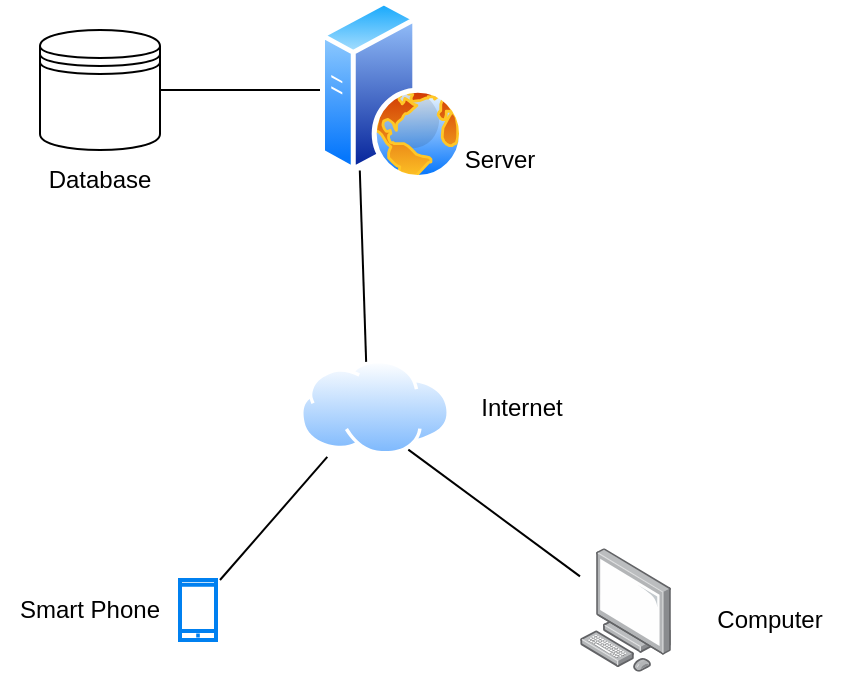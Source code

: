 <mxfile version="12.8.4" type="github"><diagram id="ej0An4MQnEL6dvRltqyT" name="Page-1"><mxGraphModel dx="868" dy="460" grid="1" gridSize="10" guides="1" tooltips="1" connect="1" arrows="1" fold="1" page="1" pageScale="1" pageWidth="850" pageHeight="1100" math="0" shadow="0"><root><mxCell id="0"/><mxCell id="1" parent="0"/><mxCell id="_NvaFccShDnbBpYWgkFv-1" value="" style="aspect=fixed;perimeter=ellipsePerimeter;html=1;align=center;shadow=0;dashed=0;spacingTop=3;image;image=img/lib/active_directory/web_server.svg;" vertex="1" parent="1"><mxGeometry x="380" y="380" width="72" height="90" as="geometry"/></mxCell><mxCell id="_NvaFccShDnbBpYWgkFv-2" value="" style="aspect=fixed;perimeter=ellipsePerimeter;html=1;align=center;shadow=0;dashed=0;spacingTop=3;image;image=img/lib/active_directory/internet_cloud.svg;" vertex="1" parent="1"><mxGeometry x="370" y="560" width="75" height="47.25" as="geometry"/></mxCell><mxCell id="_NvaFccShDnbBpYWgkFv-3" value="Server" style="text;html=1;strokeColor=none;fillColor=none;align=center;verticalAlign=middle;whiteSpace=wrap;rounded=0;" vertex="1" parent="1"><mxGeometry x="450" y="450" width="40" height="20" as="geometry"/></mxCell><mxCell id="_NvaFccShDnbBpYWgkFv-4" value="" style="endArrow=none;html=1;exitX=0.25;exitY=1;exitDx=0;exitDy=0;entryX=0.441;entryY=0.02;entryDx=0;entryDy=0;entryPerimeter=0;" edge="1" parent="1" source="_NvaFccShDnbBpYWgkFv-1" target="_NvaFccShDnbBpYWgkFv-2"><mxGeometry width="50" height="50" relative="1" as="geometry"><mxPoint x="410" y="590" as="sourcePoint"/><mxPoint x="416" y="520" as="targetPoint"/></mxGeometry></mxCell><mxCell id="_NvaFccShDnbBpYWgkFv-5" value="" style="html=1;verticalLabelPosition=bottom;align=center;labelBackgroundColor=#ffffff;verticalAlign=top;strokeWidth=2;strokeColor=#0080F0;shadow=0;dashed=0;shape=mxgraph.ios7.icons.smartphone;" vertex="1" parent="1"><mxGeometry x="310" y="670" width="18" height="30" as="geometry"/></mxCell><mxCell id="_NvaFccShDnbBpYWgkFv-6" value="" style="points=[];aspect=fixed;html=1;align=center;shadow=0;dashed=0;image;image=img/lib/allied_telesis/computer_and_terminals/Personal_Computer.svg;" vertex="1" parent="1"><mxGeometry x="510" y="654.1" width="45.6" height="61.8" as="geometry"/></mxCell><mxCell id="_NvaFccShDnbBpYWgkFv-7" value="" style="endArrow=none;html=1;entryX=0.182;entryY=1.026;entryDx=0;entryDy=0;entryPerimeter=0;" edge="1" parent="1" target="_NvaFccShDnbBpYWgkFv-2"><mxGeometry width="50" height="50" relative="1" as="geometry"><mxPoint x="330" y="670" as="sourcePoint"/><mxPoint x="440" y="560" as="targetPoint"/></mxGeometry></mxCell><mxCell id="_NvaFccShDnbBpYWgkFv-8" value="" style="endArrow=none;html=1;exitX=0.75;exitY=1;exitDx=0;exitDy=0;" edge="1" parent="1" source="_NvaFccShDnbBpYWgkFv-2" target="_NvaFccShDnbBpYWgkFv-6"><mxGeometry width="50" height="50" relative="1" as="geometry"><mxPoint x="390" y="610" as="sourcePoint"/><mxPoint x="440" y="560" as="targetPoint"/></mxGeometry></mxCell><mxCell id="_NvaFccShDnbBpYWgkFv-11" value="" style="shape=datastore;whiteSpace=wrap;html=1;" vertex="1" parent="1"><mxGeometry x="240" y="395" width="60" height="60" as="geometry"/></mxCell><mxCell id="_NvaFccShDnbBpYWgkFv-12" value="" style="endArrow=none;html=1;entryX=1;entryY=0.5;entryDx=0;entryDy=0;" edge="1" parent="1" source="_NvaFccShDnbBpYWgkFv-1" target="_NvaFccShDnbBpYWgkFv-11"><mxGeometry width="50" height="50" relative="1" as="geometry"><mxPoint x="460" y="660" as="sourcePoint"/><mxPoint x="510" y="610" as="targetPoint"/></mxGeometry></mxCell><mxCell id="_NvaFccShDnbBpYWgkFv-13" value="Database" style="text;html=1;strokeColor=none;fillColor=none;align=center;verticalAlign=middle;whiteSpace=wrap;rounded=0;" vertex="1" parent="1"><mxGeometry x="240" y="460" width="60" height="20" as="geometry"/></mxCell><mxCell id="_NvaFccShDnbBpYWgkFv-14" value="Internet" style="text;html=1;strokeColor=none;fillColor=none;align=center;verticalAlign=middle;whiteSpace=wrap;rounded=0;" vertex="1" parent="1"><mxGeometry x="452" y="573.63" width="58" height="20" as="geometry"/></mxCell><mxCell id="_NvaFccShDnbBpYWgkFv-17" value="Computer" style="text;html=1;strokeColor=none;fillColor=none;align=center;verticalAlign=middle;whiteSpace=wrap;rounded=0;" vertex="1" parent="1"><mxGeometry x="570" y="680" width="70" height="20" as="geometry"/></mxCell><mxCell id="_NvaFccShDnbBpYWgkFv-18" value="Smart Phone" style="text;html=1;strokeColor=none;fillColor=none;align=center;verticalAlign=middle;whiteSpace=wrap;rounded=0;" vertex="1" parent="1"><mxGeometry x="220" y="675" width="90" height="20" as="geometry"/></mxCell></root></mxGraphModel></diagram></mxfile>